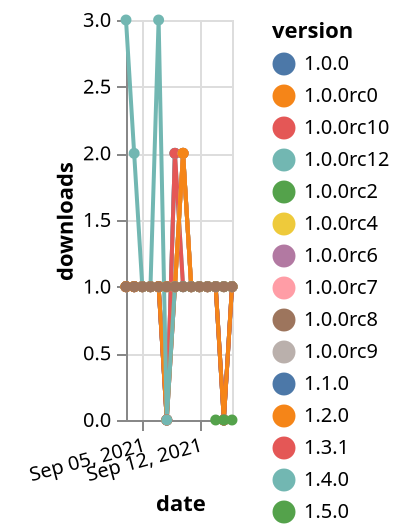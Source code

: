 {"$schema": "https://vega.github.io/schema/vega-lite/v5.json", "description": "A simple bar chart with embedded data.", "data": {"values": [{"date": "2021-09-03", "total": 147, "delta": 1, "version": "1.0.0rc4"}, {"date": "2021-09-04", "total": 148, "delta": 1, "version": "1.0.0rc4"}, {"date": "2021-09-05", "total": 149, "delta": 1, "version": "1.0.0rc4"}, {"date": "2021-09-06", "total": 150, "delta": 1, "version": "1.0.0rc4"}, {"date": "2021-09-07", "total": 151, "delta": 1, "version": "1.0.0rc4"}, {"date": "2021-09-08", "total": 152, "delta": 1, "version": "1.0.0rc4"}, {"date": "2021-09-09", "total": 153, "delta": 1, "version": "1.0.0rc4"}, {"date": "2021-09-10", "total": 155, "delta": 2, "version": "1.0.0rc4"}, {"date": "2021-09-11", "total": 156, "delta": 1, "version": "1.0.0rc4"}, {"date": "2021-09-12", "total": 157, "delta": 1, "version": "1.0.0rc4"}, {"date": "2021-09-13", "total": 158, "delta": 1, "version": "1.0.0rc4"}, {"date": "2021-09-14", "total": 159, "delta": 1, "version": "1.0.0rc4"}, {"date": "2021-09-15", "total": 160, "delta": 1, "version": "1.0.0rc4"}, {"date": "2021-09-16", "total": 161, "delta": 1, "version": "1.0.0rc4"}, {"date": "2021-09-03", "total": 156, "delta": 1, "version": "1.1.0"}, {"date": "2021-09-04", "total": 157, "delta": 1, "version": "1.1.0"}, {"date": "2021-09-05", "total": 158, "delta": 1, "version": "1.1.0"}, {"date": "2021-09-06", "total": 159, "delta": 1, "version": "1.1.0"}, {"date": "2021-09-07", "total": 160, "delta": 1, "version": "1.1.0"}, {"date": "2021-09-08", "total": 160, "delta": 0, "version": "1.1.0"}, {"date": "2021-09-09", "total": 162, "delta": 2, "version": "1.1.0"}, {"date": "2021-09-10", "total": 164, "delta": 2, "version": "1.1.0"}, {"date": "2021-09-11", "total": 165, "delta": 1, "version": "1.1.0"}, {"date": "2021-09-12", "total": 166, "delta": 1, "version": "1.1.0"}, {"date": "2021-09-13", "total": 167, "delta": 1, "version": "1.1.0"}, {"date": "2021-09-14", "total": 168, "delta": 1, "version": "1.1.0"}, {"date": "2021-09-15", "total": 168, "delta": 0, "version": "1.1.0"}, {"date": "2021-09-16", "total": 169, "delta": 1, "version": "1.1.0"}, {"date": "2021-09-03", "total": 140, "delta": 1, "version": "1.0.0rc12"}, {"date": "2021-09-04", "total": 141, "delta": 1, "version": "1.0.0rc12"}, {"date": "2021-09-05", "total": 142, "delta": 1, "version": "1.0.0rc12"}, {"date": "2021-09-06", "total": 143, "delta": 1, "version": "1.0.0rc12"}, {"date": "2021-09-07", "total": 144, "delta": 1, "version": "1.0.0rc12"}, {"date": "2021-09-08", "total": 144, "delta": 0, "version": "1.0.0rc12"}, {"date": "2021-09-09", "total": 146, "delta": 2, "version": "1.0.0rc12"}, {"date": "2021-09-10", "total": 147, "delta": 1, "version": "1.0.0rc12"}, {"date": "2021-09-11", "total": 148, "delta": 1, "version": "1.0.0rc12"}, {"date": "2021-09-12", "total": 149, "delta": 1, "version": "1.0.0rc12"}, {"date": "2021-09-13", "total": 150, "delta": 1, "version": "1.0.0rc12"}, {"date": "2021-09-14", "total": 151, "delta": 1, "version": "1.0.0rc12"}, {"date": "2021-09-15", "total": 151, "delta": 0, "version": "1.0.0rc12"}, {"date": "2021-09-16", "total": 152, "delta": 1, "version": "1.0.0rc12"}, {"date": "2021-09-03", "total": 139, "delta": 1, "version": "1.0.0rc10"}, {"date": "2021-09-04", "total": 140, "delta": 1, "version": "1.0.0rc10"}, {"date": "2021-09-05", "total": 141, "delta": 1, "version": "1.0.0rc10"}, {"date": "2021-09-06", "total": 142, "delta": 1, "version": "1.0.0rc10"}, {"date": "2021-09-07", "total": 143, "delta": 1, "version": "1.0.0rc10"}, {"date": "2021-09-08", "total": 143, "delta": 0, "version": "1.0.0rc10"}, {"date": "2021-09-09", "total": 145, "delta": 2, "version": "1.0.0rc10"}, {"date": "2021-09-10", "total": 146, "delta": 1, "version": "1.0.0rc10"}, {"date": "2021-09-11", "total": 147, "delta": 1, "version": "1.0.0rc10"}, {"date": "2021-09-12", "total": 148, "delta": 1, "version": "1.0.0rc10"}, {"date": "2021-09-13", "total": 149, "delta": 1, "version": "1.0.0rc10"}, {"date": "2021-09-14", "total": 150, "delta": 1, "version": "1.0.0rc10"}, {"date": "2021-09-15", "total": 150, "delta": 0, "version": "1.0.0rc10"}, {"date": "2021-09-16", "total": 151, "delta": 1, "version": "1.0.0rc10"}, {"date": "2021-09-03", "total": 133, "delta": 1, "version": "1.0.0rc9"}, {"date": "2021-09-04", "total": 134, "delta": 1, "version": "1.0.0rc9"}, {"date": "2021-09-05", "total": 135, "delta": 1, "version": "1.0.0rc9"}, {"date": "2021-09-06", "total": 136, "delta": 1, "version": "1.0.0rc9"}, {"date": "2021-09-07", "total": 137, "delta": 1, "version": "1.0.0rc9"}, {"date": "2021-09-08", "total": 138, "delta": 1, "version": "1.0.0rc9"}, {"date": "2021-09-09", "total": 139, "delta": 1, "version": "1.0.0rc9"}, {"date": "2021-09-10", "total": 141, "delta": 2, "version": "1.0.0rc9"}, {"date": "2021-09-11", "total": 142, "delta": 1, "version": "1.0.0rc9"}, {"date": "2021-09-12", "total": 143, "delta": 1, "version": "1.0.0rc9"}, {"date": "2021-09-13", "total": 144, "delta": 1, "version": "1.0.0rc9"}, {"date": "2021-09-14", "total": 145, "delta": 1, "version": "1.0.0rc9"}, {"date": "2021-09-15", "total": 146, "delta": 1, "version": "1.0.0rc9"}, {"date": "2021-09-16", "total": 147, "delta": 1, "version": "1.0.0rc9"}, {"date": "2021-09-03", "total": 137, "delta": 1, "version": "1.0.0rc6"}, {"date": "2021-09-04", "total": 138, "delta": 1, "version": "1.0.0rc6"}, {"date": "2021-09-05", "total": 139, "delta": 1, "version": "1.0.0rc6"}, {"date": "2021-09-06", "total": 140, "delta": 1, "version": "1.0.0rc6"}, {"date": "2021-09-07", "total": 141, "delta": 1, "version": "1.0.0rc6"}, {"date": "2021-09-08", "total": 142, "delta": 1, "version": "1.0.0rc6"}, {"date": "2021-09-09", "total": 143, "delta": 1, "version": "1.0.0rc6"}, {"date": "2021-09-10", "total": 144, "delta": 1, "version": "1.0.0rc6"}, {"date": "2021-09-11", "total": 145, "delta": 1, "version": "1.0.0rc6"}, {"date": "2021-09-12", "total": 146, "delta": 1, "version": "1.0.0rc6"}, {"date": "2021-09-13", "total": 147, "delta": 1, "version": "1.0.0rc6"}, {"date": "2021-09-14", "total": 148, "delta": 1, "version": "1.0.0rc6"}, {"date": "2021-09-15", "total": 149, "delta": 1, "version": "1.0.0rc6"}, {"date": "2021-09-16", "total": 150, "delta": 1, "version": "1.0.0rc6"}, {"date": "2021-09-03", "total": 142, "delta": 1, "version": "1.0.0"}, {"date": "2021-09-04", "total": 143, "delta": 1, "version": "1.0.0"}, {"date": "2021-09-05", "total": 144, "delta": 1, "version": "1.0.0"}, {"date": "2021-09-06", "total": 145, "delta": 1, "version": "1.0.0"}, {"date": "2021-09-07", "total": 146, "delta": 1, "version": "1.0.0"}, {"date": "2021-09-08", "total": 146, "delta": 0, "version": "1.0.0"}, {"date": "2021-09-09", "total": 147, "delta": 1, "version": "1.0.0"}, {"date": "2021-09-10", "total": 149, "delta": 2, "version": "1.0.0"}, {"date": "2021-09-11", "total": 150, "delta": 1, "version": "1.0.0"}, {"date": "2021-09-12", "total": 151, "delta": 1, "version": "1.0.0"}, {"date": "2021-09-13", "total": 152, "delta": 1, "version": "1.0.0"}, {"date": "2021-09-14", "total": 153, "delta": 1, "version": "1.0.0"}, {"date": "2021-09-15", "total": 153, "delta": 0, "version": "1.0.0"}, {"date": "2021-09-16", "total": 154, "delta": 1, "version": "1.0.0"}, {"date": "2021-09-03", "total": 127, "delta": 1, "version": "1.0.0rc7"}, {"date": "2021-09-04", "total": 128, "delta": 1, "version": "1.0.0rc7"}, {"date": "2021-09-05", "total": 129, "delta": 1, "version": "1.0.0rc7"}, {"date": "2021-09-06", "total": 130, "delta": 1, "version": "1.0.0rc7"}, {"date": "2021-09-07", "total": 131, "delta": 1, "version": "1.0.0rc7"}, {"date": "2021-09-08", "total": 132, "delta": 1, "version": "1.0.0rc7"}, {"date": "2021-09-09", "total": 133, "delta": 1, "version": "1.0.0rc7"}, {"date": "2021-09-10", "total": 135, "delta": 2, "version": "1.0.0rc7"}, {"date": "2021-09-11", "total": 136, "delta": 1, "version": "1.0.0rc7"}, {"date": "2021-09-12", "total": 137, "delta": 1, "version": "1.0.0rc7"}, {"date": "2021-09-13", "total": 138, "delta": 1, "version": "1.0.0rc7"}, {"date": "2021-09-14", "total": 139, "delta": 1, "version": "1.0.0rc7"}, {"date": "2021-09-15", "total": 140, "delta": 1, "version": "1.0.0rc7"}, {"date": "2021-09-16", "total": 141, "delta": 1, "version": "1.0.0rc7"}, {"date": "2021-09-03", "total": 157, "delta": 1, "version": "1.3.1"}, {"date": "2021-09-04", "total": 158, "delta": 1, "version": "1.3.1"}, {"date": "2021-09-05", "total": 159, "delta": 1, "version": "1.3.1"}, {"date": "2021-09-06", "total": 160, "delta": 1, "version": "1.3.1"}, {"date": "2021-09-07", "total": 161, "delta": 1, "version": "1.3.1"}, {"date": "2021-09-08", "total": 161, "delta": 0, "version": "1.3.1"}, {"date": "2021-09-09", "total": 162, "delta": 1, "version": "1.3.1"}, {"date": "2021-09-10", "total": 163, "delta": 1, "version": "1.3.1"}, {"date": "2021-09-11", "total": 164, "delta": 1, "version": "1.3.1"}, {"date": "2021-09-12", "total": 165, "delta": 1, "version": "1.3.1"}, {"date": "2021-09-13", "total": 166, "delta": 1, "version": "1.3.1"}, {"date": "2021-09-14", "total": 167, "delta": 1, "version": "1.3.1"}, {"date": "2021-09-15", "total": 167, "delta": 0, "version": "1.3.1"}, {"date": "2021-09-16", "total": 168, "delta": 1, "version": "1.3.1"}, {"date": "2021-09-03", "total": 133, "delta": 1, "version": "1.0.0rc2"}, {"date": "2021-09-04", "total": 134, "delta": 1, "version": "1.0.0rc2"}, {"date": "2021-09-05", "total": 135, "delta": 1, "version": "1.0.0rc2"}, {"date": "2021-09-06", "total": 136, "delta": 1, "version": "1.0.0rc2"}, {"date": "2021-09-07", "total": 137, "delta": 1, "version": "1.0.0rc2"}, {"date": "2021-09-08", "total": 138, "delta": 1, "version": "1.0.0rc2"}, {"date": "2021-09-09", "total": 139, "delta": 1, "version": "1.0.0rc2"}, {"date": "2021-09-10", "total": 140, "delta": 1, "version": "1.0.0rc2"}, {"date": "2021-09-11", "total": 141, "delta": 1, "version": "1.0.0rc2"}, {"date": "2021-09-12", "total": 142, "delta": 1, "version": "1.0.0rc2"}, {"date": "2021-09-13", "total": 143, "delta": 1, "version": "1.0.0rc2"}, {"date": "2021-09-14", "total": 144, "delta": 1, "version": "1.0.0rc2"}, {"date": "2021-09-15", "total": 145, "delta": 1, "version": "1.0.0rc2"}, {"date": "2021-09-16", "total": 146, "delta": 1, "version": "1.0.0rc2"}, {"date": "2021-09-03", "total": 162, "delta": 1, "version": "1.2.0"}, {"date": "2021-09-04", "total": 163, "delta": 1, "version": "1.2.0"}, {"date": "2021-09-05", "total": 164, "delta": 1, "version": "1.2.0"}, {"date": "2021-09-06", "total": 165, "delta": 1, "version": "1.2.0"}, {"date": "2021-09-07", "total": 166, "delta": 1, "version": "1.2.0"}, {"date": "2021-09-08", "total": 166, "delta": 0, "version": "1.2.0"}, {"date": "2021-09-09", "total": 167, "delta": 1, "version": "1.2.0"}, {"date": "2021-09-10", "total": 169, "delta": 2, "version": "1.2.0"}, {"date": "2021-09-11", "total": 170, "delta": 1, "version": "1.2.0"}, {"date": "2021-09-12", "total": 171, "delta": 1, "version": "1.2.0"}, {"date": "2021-09-13", "total": 172, "delta": 1, "version": "1.2.0"}, {"date": "2021-09-14", "total": 173, "delta": 1, "version": "1.2.0"}, {"date": "2021-09-15", "total": 173, "delta": 0, "version": "1.2.0"}, {"date": "2021-09-16", "total": 174, "delta": 1, "version": "1.2.0"}, {"date": "2021-09-14", "total": 15, "delta": 0, "version": "1.5.0"}, {"date": "2021-09-15", "total": 25, "delta": 0, "version": "1.5.0"}, {"date": "2021-09-16", "total": 37, "delta": 0, "version": "1.5.0"}, {"date": "2021-09-03", "total": 174, "delta": 1, "version": "1.0.0rc0"}, {"date": "2021-09-04", "total": 175, "delta": 1, "version": "1.0.0rc0"}, {"date": "2021-09-05", "total": 176, "delta": 1, "version": "1.0.0rc0"}, {"date": "2021-09-06", "total": 177, "delta": 1, "version": "1.0.0rc0"}, {"date": "2021-09-07", "total": 178, "delta": 1, "version": "1.0.0rc0"}, {"date": "2021-09-08", "total": 179, "delta": 1, "version": "1.0.0rc0"}, {"date": "2021-09-09", "total": 180, "delta": 1, "version": "1.0.0rc0"}, {"date": "2021-09-10", "total": 182, "delta": 2, "version": "1.0.0rc0"}, {"date": "2021-09-11", "total": 183, "delta": 1, "version": "1.0.0rc0"}, {"date": "2021-09-12", "total": 184, "delta": 1, "version": "1.0.0rc0"}, {"date": "2021-09-13", "total": 185, "delta": 1, "version": "1.0.0rc0"}, {"date": "2021-09-14", "total": 186, "delta": 1, "version": "1.0.0rc0"}, {"date": "2021-09-15", "total": 187, "delta": 1, "version": "1.0.0rc0"}, {"date": "2021-09-16", "total": 188, "delta": 1, "version": "1.0.0rc0"}, {"date": "2021-09-03", "total": 102, "delta": 3, "version": "1.4.0"}, {"date": "2021-09-04", "total": 104, "delta": 2, "version": "1.4.0"}, {"date": "2021-09-05", "total": 105, "delta": 1, "version": "1.4.0"}, {"date": "2021-09-06", "total": 106, "delta": 1, "version": "1.4.0"}, {"date": "2021-09-07", "total": 109, "delta": 3, "version": "1.4.0"}, {"date": "2021-09-08", "total": 109, "delta": 0, "version": "1.4.0"}, {"date": "2021-09-09", "total": 110, "delta": 1, "version": "1.4.0"}, {"date": "2021-09-10", "total": 111, "delta": 1, "version": "1.4.0"}, {"date": "2021-09-11", "total": 112, "delta": 1, "version": "1.4.0"}, {"date": "2021-09-12", "total": 113, "delta": 1, "version": "1.4.0"}, {"date": "2021-09-13", "total": 114, "delta": 1, "version": "1.4.0"}, {"date": "2021-09-14", "total": 115, "delta": 1, "version": "1.4.0"}, {"date": "2021-09-15", "total": 116, "delta": 1, "version": "1.4.0"}, {"date": "2021-09-16", "total": 117, "delta": 1, "version": "1.4.0"}, {"date": "2021-09-03", "total": 143, "delta": 1, "version": "1.0.0rc8"}, {"date": "2021-09-04", "total": 144, "delta": 1, "version": "1.0.0rc8"}, {"date": "2021-09-05", "total": 145, "delta": 1, "version": "1.0.0rc8"}, {"date": "2021-09-06", "total": 146, "delta": 1, "version": "1.0.0rc8"}, {"date": "2021-09-07", "total": 147, "delta": 1, "version": "1.0.0rc8"}, {"date": "2021-09-08", "total": 148, "delta": 1, "version": "1.0.0rc8"}, {"date": "2021-09-09", "total": 149, "delta": 1, "version": "1.0.0rc8"}, {"date": "2021-09-10", "total": 150, "delta": 1, "version": "1.0.0rc8"}, {"date": "2021-09-11", "total": 151, "delta": 1, "version": "1.0.0rc8"}, {"date": "2021-09-12", "total": 152, "delta": 1, "version": "1.0.0rc8"}, {"date": "2021-09-13", "total": 153, "delta": 1, "version": "1.0.0rc8"}, {"date": "2021-09-14", "total": 154, "delta": 1, "version": "1.0.0rc8"}, {"date": "2021-09-15", "total": 155, "delta": 1, "version": "1.0.0rc8"}, {"date": "2021-09-16", "total": 156, "delta": 1, "version": "1.0.0rc8"}]}, "width": "container", "mark": {"type": "line", "point": {"filled": true}}, "encoding": {"x": {"field": "date", "type": "temporal", "timeUnit": "yearmonthdate", "title": "date", "axis": {"labelAngle": -15}}, "y": {"field": "delta", "type": "quantitative", "title": "downloads"}, "color": {"field": "version", "type": "nominal"}, "tooltip": {"field": "delta"}}}